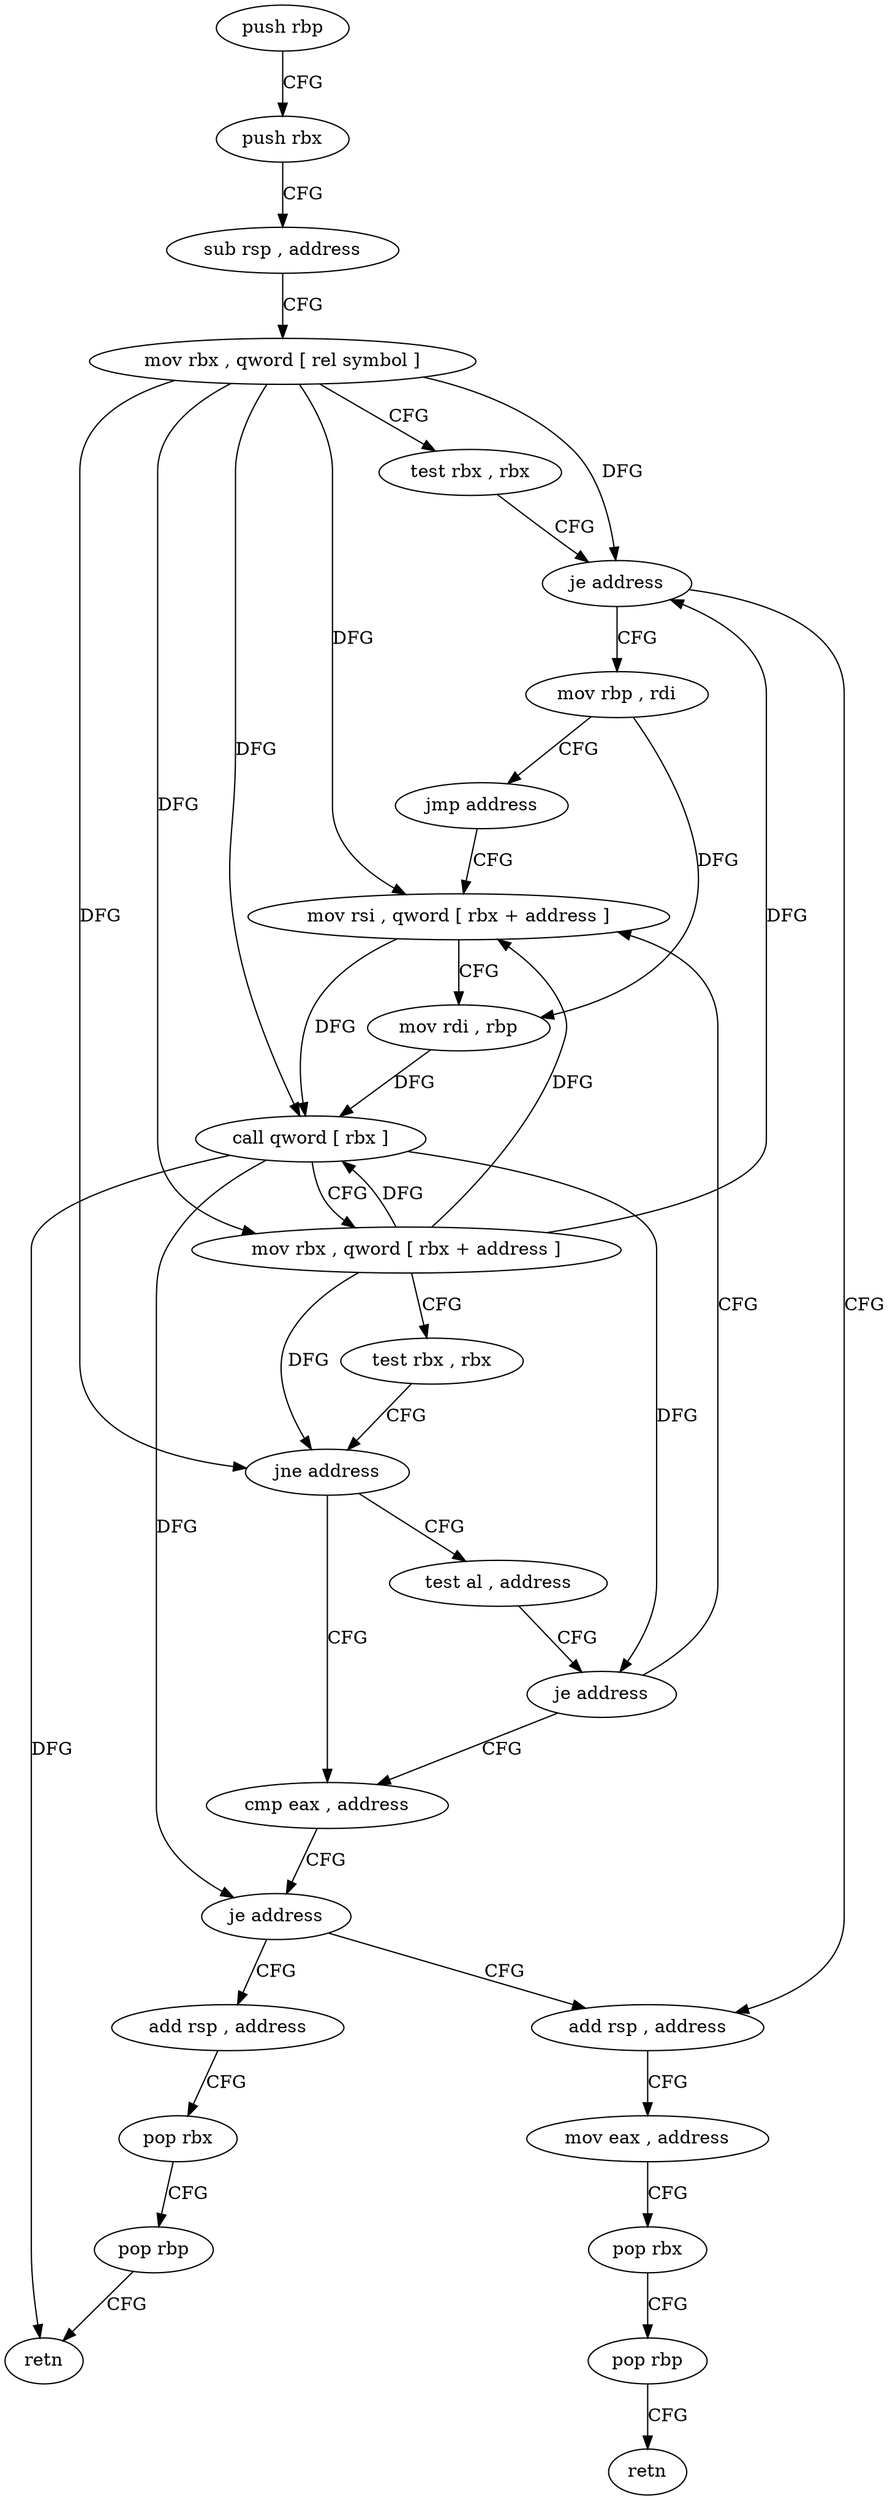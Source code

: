 digraph "func" {
"4208576" [label = "push rbp" ]
"4208577" [label = "push rbx" ]
"4208578" [label = "sub rsp , address" ]
"4208582" [label = "mov rbx , qword [ rel symbol ]" ]
"4208589" [label = "test rbx , rbx" ]
"4208592" [label = "je address" ]
"4208648" [label = "add rsp , address" ]
"4208594" [label = "mov rbp , rdi" ]
"4208652" [label = "mov eax , address" ]
"4208657" [label = "pop rbx" ]
"4208658" [label = "pop rbp" ]
"4208659" [label = "retn" ]
"4208597" [label = "jmp address" ]
"4208612" [label = "mov rsi , qword [ rbx + address ]" ]
"4208616" [label = "mov rdi , rbp" ]
"4208619" [label = "call qword [ rbx ]" ]
"4208621" [label = "mov rbx , qword [ rbx + address ]" ]
"4208625" [label = "test rbx , rbx" ]
"4208628" [label = "jne address" ]
"4208608" [label = "test al , address" ]
"4208630" [label = "cmp eax , address" ]
"4208610" [label = "je address" ]
"4208633" [label = "je address" ]
"4208635" [label = "add rsp , address" ]
"4208639" [label = "pop rbx" ]
"4208640" [label = "pop rbp" ]
"4208641" [label = "retn" ]
"4208576" -> "4208577" [ label = "CFG" ]
"4208577" -> "4208578" [ label = "CFG" ]
"4208578" -> "4208582" [ label = "CFG" ]
"4208582" -> "4208589" [ label = "CFG" ]
"4208582" -> "4208592" [ label = "DFG" ]
"4208582" -> "4208612" [ label = "DFG" ]
"4208582" -> "4208619" [ label = "DFG" ]
"4208582" -> "4208621" [ label = "DFG" ]
"4208582" -> "4208628" [ label = "DFG" ]
"4208589" -> "4208592" [ label = "CFG" ]
"4208592" -> "4208648" [ label = "CFG" ]
"4208592" -> "4208594" [ label = "CFG" ]
"4208648" -> "4208652" [ label = "CFG" ]
"4208594" -> "4208597" [ label = "CFG" ]
"4208594" -> "4208616" [ label = "DFG" ]
"4208652" -> "4208657" [ label = "CFG" ]
"4208657" -> "4208658" [ label = "CFG" ]
"4208658" -> "4208659" [ label = "CFG" ]
"4208597" -> "4208612" [ label = "CFG" ]
"4208612" -> "4208616" [ label = "CFG" ]
"4208612" -> "4208619" [ label = "DFG" ]
"4208616" -> "4208619" [ label = "DFG" ]
"4208619" -> "4208621" [ label = "CFG" ]
"4208619" -> "4208610" [ label = "DFG" ]
"4208619" -> "4208633" [ label = "DFG" ]
"4208619" -> "4208641" [ label = "DFG" ]
"4208621" -> "4208625" [ label = "CFG" ]
"4208621" -> "4208592" [ label = "DFG" ]
"4208621" -> "4208612" [ label = "DFG" ]
"4208621" -> "4208619" [ label = "DFG" ]
"4208621" -> "4208628" [ label = "DFG" ]
"4208625" -> "4208628" [ label = "CFG" ]
"4208628" -> "4208608" [ label = "CFG" ]
"4208628" -> "4208630" [ label = "CFG" ]
"4208608" -> "4208610" [ label = "CFG" ]
"4208630" -> "4208633" [ label = "CFG" ]
"4208610" -> "4208630" [ label = "CFG" ]
"4208610" -> "4208612" [ label = "CFG" ]
"4208633" -> "4208648" [ label = "CFG" ]
"4208633" -> "4208635" [ label = "CFG" ]
"4208635" -> "4208639" [ label = "CFG" ]
"4208639" -> "4208640" [ label = "CFG" ]
"4208640" -> "4208641" [ label = "CFG" ]
}
